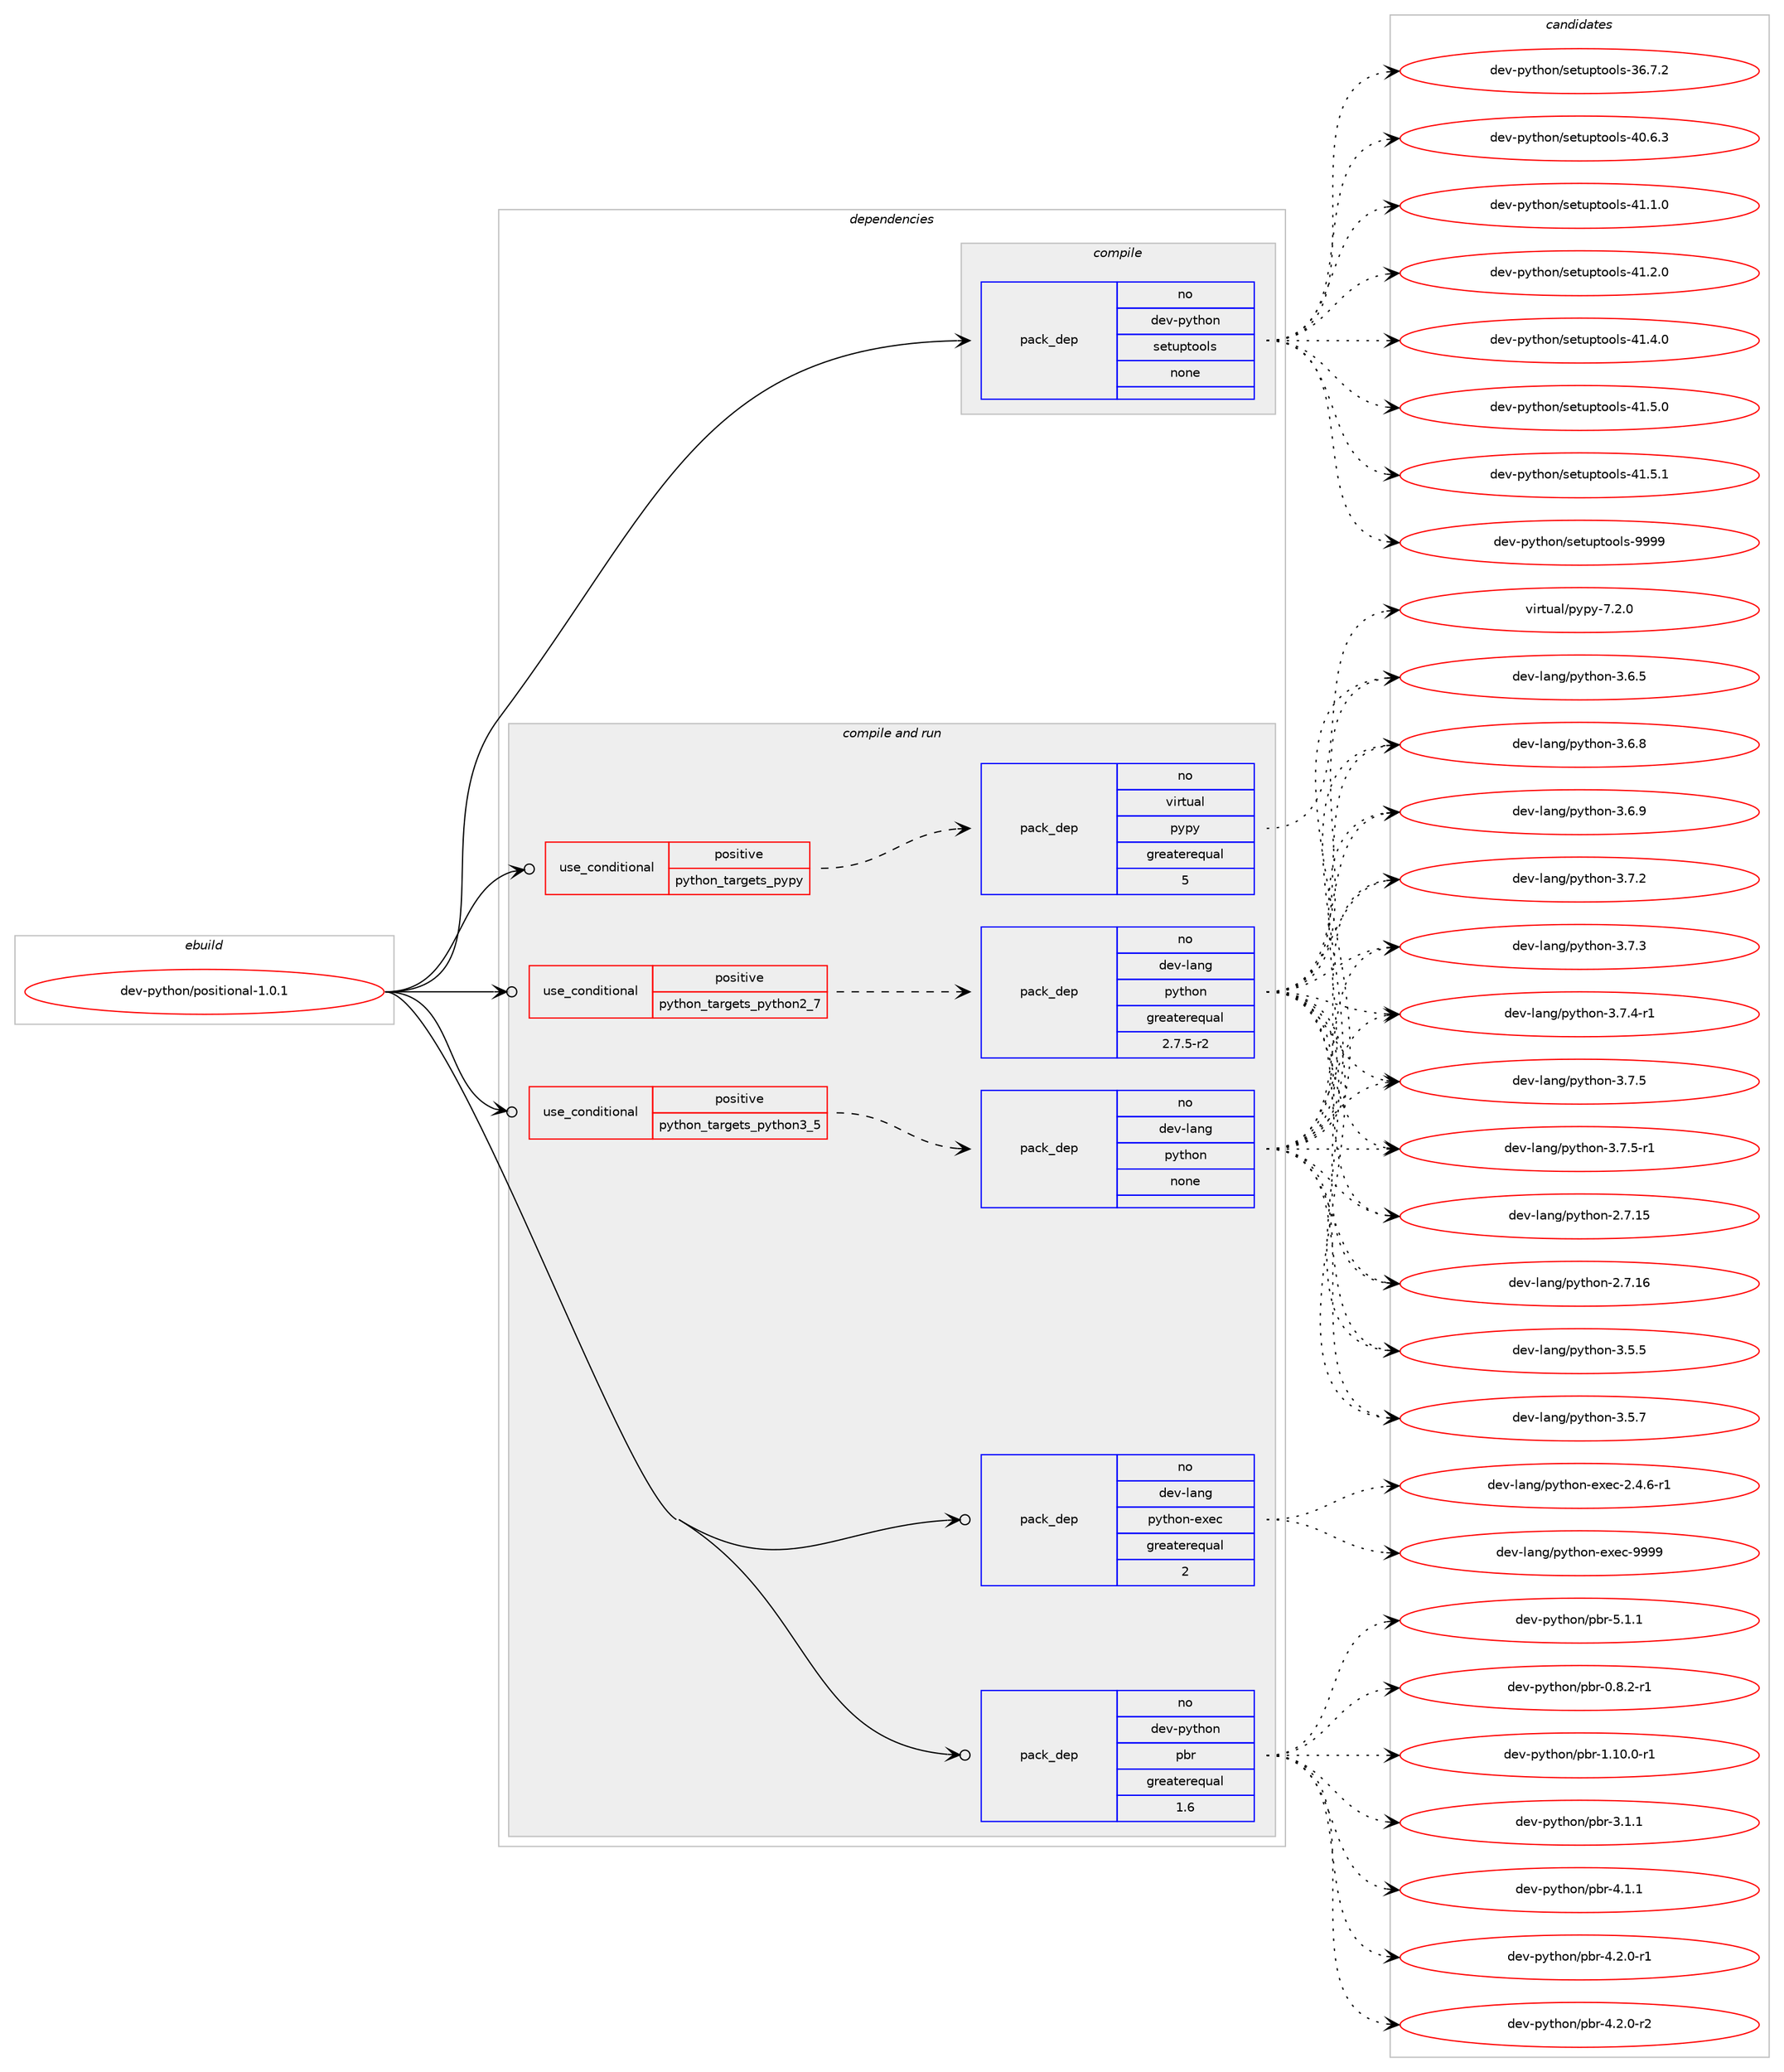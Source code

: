 digraph prolog {

# *************
# Graph options
# *************

newrank=true;
concentrate=true;
compound=true;
graph [rankdir=LR,fontname=Helvetica,fontsize=10,ranksep=1.5];#, ranksep=2.5, nodesep=0.2];
edge  [arrowhead=vee];
node  [fontname=Helvetica,fontsize=10];

# **********
# The ebuild
# **********

subgraph cluster_leftcol {
color=gray;
rank=same;
label=<<i>ebuild</i>>;
id [label="dev-python/positional-1.0.1", color=red, width=4, href="../dev-python/positional-1.0.1.svg"];
}

# ****************
# The dependencies
# ****************

subgraph cluster_midcol {
color=gray;
label=<<i>dependencies</i>>;
subgraph cluster_compile {
fillcolor="#eeeeee";
style=filled;
label=<<i>compile</i>>;
subgraph pack466090 {
dependency622735 [label=<<TABLE BORDER="0" CELLBORDER="1" CELLSPACING="0" CELLPADDING="4" WIDTH="220"><TR><TD ROWSPAN="6" CELLPADDING="30">pack_dep</TD></TR><TR><TD WIDTH="110">no</TD></TR><TR><TD>dev-python</TD></TR><TR><TD>setuptools</TD></TR><TR><TD>none</TD></TR><TR><TD></TD></TR></TABLE>>, shape=none, color=blue];
}
id:e -> dependency622735:w [weight=20,style="solid",arrowhead="vee"];
}
subgraph cluster_compileandrun {
fillcolor="#eeeeee";
style=filled;
label=<<i>compile and run</i>>;
subgraph cond144805 {
dependency622736 [label=<<TABLE BORDER="0" CELLBORDER="1" CELLSPACING="0" CELLPADDING="4"><TR><TD ROWSPAN="3" CELLPADDING="10">use_conditional</TD></TR><TR><TD>positive</TD></TR><TR><TD>python_targets_pypy</TD></TR></TABLE>>, shape=none, color=red];
subgraph pack466091 {
dependency622737 [label=<<TABLE BORDER="0" CELLBORDER="1" CELLSPACING="0" CELLPADDING="4" WIDTH="220"><TR><TD ROWSPAN="6" CELLPADDING="30">pack_dep</TD></TR><TR><TD WIDTH="110">no</TD></TR><TR><TD>virtual</TD></TR><TR><TD>pypy</TD></TR><TR><TD>greaterequal</TD></TR><TR><TD>5</TD></TR></TABLE>>, shape=none, color=blue];
}
dependency622736:e -> dependency622737:w [weight=20,style="dashed",arrowhead="vee"];
}
id:e -> dependency622736:w [weight=20,style="solid",arrowhead="odotvee"];
subgraph cond144806 {
dependency622738 [label=<<TABLE BORDER="0" CELLBORDER="1" CELLSPACING="0" CELLPADDING="4"><TR><TD ROWSPAN="3" CELLPADDING="10">use_conditional</TD></TR><TR><TD>positive</TD></TR><TR><TD>python_targets_python2_7</TD></TR></TABLE>>, shape=none, color=red];
subgraph pack466092 {
dependency622739 [label=<<TABLE BORDER="0" CELLBORDER="1" CELLSPACING="0" CELLPADDING="4" WIDTH="220"><TR><TD ROWSPAN="6" CELLPADDING="30">pack_dep</TD></TR><TR><TD WIDTH="110">no</TD></TR><TR><TD>dev-lang</TD></TR><TR><TD>python</TD></TR><TR><TD>greaterequal</TD></TR><TR><TD>2.7.5-r2</TD></TR></TABLE>>, shape=none, color=blue];
}
dependency622738:e -> dependency622739:w [weight=20,style="dashed",arrowhead="vee"];
}
id:e -> dependency622738:w [weight=20,style="solid",arrowhead="odotvee"];
subgraph cond144807 {
dependency622740 [label=<<TABLE BORDER="0" CELLBORDER="1" CELLSPACING="0" CELLPADDING="4"><TR><TD ROWSPAN="3" CELLPADDING="10">use_conditional</TD></TR><TR><TD>positive</TD></TR><TR><TD>python_targets_python3_5</TD></TR></TABLE>>, shape=none, color=red];
subgraph pack466093 {
dependency622741 [label=<<TABLE BORDER="0" CELLBORDER="1" CELLSPACING="0" CELLPADDING="4" WIDTH="220"><TR><TD ROWSPAN="6" CELLPADDING="30">pack_dep</TD></TR><TR><TD WIDTH="110">no</TD></TR><TR><TD>dev-lang</TD></TR><TR><TD>python</TD></TR><TR><TD>none</TD></TR><TR><TD></TD></TR></TABLE>>, shape=none, color=blue];
}
dependency622740:e -> dependency622741:w [weight=20,style="dashed",arrowhead="vee"];
}
id:e -> dependency622740:w [weight=20,style="solid",arrowhead="odotvee"];
subgraph pack466094 {
dependency622742 [label=<<TABLE BORDER="0" CELLBORDER="1" CELLSPACING="0" CELLPADDING="4" WIDTH="220"><TR><TD ROWSPAN="6" CELLPADDING="30">pack_dep</TD></TR><TR><TD WIDTH="110">no</TD></TR><TR><TD>dev-lang</TD></TR><TR><TD>python-exec</TD></TR><TR><TD>greaterequal</TD></TR><TR><TD>2</TD></TR></TABLE>>, shape=none, color=blue];
}
id:e -> dependency622742:w [weight=20,style="solid",arrowhead="odotvee"];
subgraph pack466095 {
dependency622743 [label=<<TABLE BORDER="0" CELLBORDER="1" CELLSPACING="0" CELLPADDING="4" WIDTH="220"><TR><TD ROWSPAN="6" CELLPADDING="30">pack_dep</TD></TR><TR><TD WIDTH="110">no</TD></TR><TR><TD>dev-python</TD></TR><TR><TD>pbr</TD></TR><TR><TD>greaterequal</TD></TR><TR><TD>1.6</TD></TR></TABLE>>, shape=none, color=blue];
}
id:e -> dependency622743:w [weight=20,style="solid",arrowhead="odotvee"];
}
subgraph cluster_run {
fillcolor="#eeeeee";
style=filled;
label=<<i>run</i>>;
}
}

# **************
# The candidates
# **************

subgraph cluster_choices {
rank=same;
color=gray;
label=<<i>candidates</i>>;

subgraph choice466090 {
color=black;
nodesep=1;
choice100101118451121211161041111104711510111611711211611111110811545515446554650 [label="dev-python/setuptools-36.7.2", color=red, width=4,href="../dev-python/setuptools-36.7.2.svg"];
choice100101118451121211161041111104711510111611711211611111110811545524846544651 [label="dev-python/setuptools-40.6.3", color=red, width=4,href="../dev-python/setuptools-40.6.3.svg"];
choice100101118451121211161041111104711510111611711211611111110811545524946494648 [label="dev-python/setuptools-41.1.0", color=red, width=4,href="../dev-python/setuptools-41.1.0.svg"];
choice100101118451121211161041111104711510111611711211611111110811545524946504648 [label="dev-python/setuptools-41.2.0", color=red, width=4,href="../dev-python/setuptools-41.2.0.svg"];
choice100101118451121211161041111104711510111611711211611111110811545524946524648 [label="dev-python/setuptools-41.4.0", color=red, width=4,href="../dev-python/setuptools-41.4.0.svg"];
choice100101118451121211161041111104711510111611711211611111110811545524946534648 [label="dev-python/setuptools-41.5.0", color=red, width=4,href="../dev-python/setuptools-41.5.0.svg"];
choice100101118451121211161041111104711510111611711211611111110811545524946534649 [label="dev-python/setuptools-41.5.1", color=red, width=4,href="../dev-python/setuptools-41.5.1.svg"];
choice10010111845112121116104111110471151011161171121161111111081154557575757 [label="dev-python/setuptools-9999", color=red, width=4,href="../dev-python/setuptools-9999.svg"];
dependency622735:e -> choice100101118451121211161041111104711510111611711211611111110811545515446554650:w [style=dotted,weight="100"];
dependency622735:e -> choice100101118451121211161041111104711510111611711211611111110811545524846544651:w [style=dotted,weight="100"];
dependency622735:e -> choice100101118451121211161041111104711510111611711211611111110811545524946494648:w [style=dotted,weight="100"];
dependency622735:e -> choice100101118451121211161041111104711510111611711211611111110811545524946504648:w [style=dotted,weight="100"];
dependency622735:e -> choice100101118451121211161041111104711510111611711211611111110811545524946524648:w [style=dotted,weight="100"];
dependency622735:e -> choice100101118451121211161041111104711510111611711211611111110811545524946534648:w [style=dotted,weight="100"];
dependency622735:e -> choice100101118451121211161041111104711510111611711211611111110811545524946534649:w [style=dotted,weight="100"];
dependency622735:e -> choice10010111845112121116104111110471151011161171121161111111081154557575757:w [style=dotted,weight="100"];
}
subgraph choice466091 {
color=black;
nodesep=1;
choice1181051141161179710847112121112121455546504648 [label="virtual/pypy-7.2.0", color=red, width=4,href="../virtual/pypy-7.2.0.svg"];
dependency622737:e -> choice1181051141161179710847112121112121455546504648:w [style=dotted,weight="100"];
}
subgraph choice466092 {
color=black;
nodesep=1;
choice10010111845108971101034711212111610411111045504655464953 [label="dev-lang/python-2.7.15", color=red, width=4,href="../dev-lang/python-2.7.15.svg"];
choice10010111845108971101034711212111610411111045504655464954 [label="dev-lang/python-2.7.16", color=red, width=4,href="../dev-lang/python-2.7.16.svg"];
choice100101118451089711010347112121116104111110455146534653 [label="dev-lang/python-3.5.5", color=red, width=4,href="../dev-lang/python-3.5.5.svg"];
choice100101118451089711010347112121116104111110455146534655 [label="dev-lang/python-3.5.7", color=red, width=4,href="../dev-lang/python-3.5.7.svg"];
choice100101118451089711010347112121116104111110455146544653 [label="dev-lang/python-3.6.5", color=red, width=4,href="../dev-lang/python-3.6.5.svg"];
choice100101118451089711010347112121116104111110455146544656 [label="dev-lang/python-3.6.8", color=red, width=4,href="../dev-lang/python-3.6.8.svg"];
choice100101118451089711010347112121116104111110455146544657 [label="dev-lang/python-3.6.9", color=red, width=4,href="../dev-lang/python-3.6.9.svg"];
choice100101118451089711010347112121116104111110455146554650 [label="dev-lang/python-3.7.2", color=red, width=4,href="../dev-lang/python-3.7.2.svg"];
choice100101118451089711010347112121116104111110455146554651 [label="dev-lang/python-3.7.3", color=red, width=4,href="../dev-lang/python-3.7.3.svg"];
choice1001011184510897110103471121211161041111104551465546524511449 [label="dev-lang/python-3.7.4-r1", color=red, width=4,href="../dev-lang/python-3.7.4-r1.svg"];
choice100101118451089711010347112121116104111110455146554653 [label="dev-lang/python-3.7.5", color=red, width=4,href="../dev-lang/python-3.7.5.svg"];
choice1001011184510897110103471121211161041111104551465546534511449 [label="dev-lang/python-3.7.5-r1", color=red, width=4,href="../dev-lang/python-3.7.5-r1.svg"];
dependency622739:e -> choice10010111845108971101034711212111610411111045504655464953:w [style=dotted,weight="100"];
dependency622739:e -> choice10010111845108971101034711212111610411111045504655464954:w [style=dotted,weight="100"];
dependency622739:e -> choice100101118451089711010347112121116104111110455146534653:w [style=dotted,weight="100"];
dependency622739:e -> choice100101118451089711010347112121116104111110455146534655:w [style=dotted,weight="100"];
dependency622739:e -> choice100101118451089711010347112121116104111110455146544653:w [style=dotted,weight="100"];
dependency622739:e -> choice100101118451089711010347112121116104111110455146544656:w [style=dotted,weight="100"];
dependency622739:e -> choice100101118451089711010347112121116104111110455146544657:w [style=dotted,weight="100"];
dependency622739:e -> choice100101118451089711010347112121116104111110455146554650:w [style=dotted,weight="100"];
dependency622739:e -> choice100101118451089711010347112121116104111110455146554651:w [style=dotted,weight="100"];
dependency622739:e -> choice1001011184510897110103471121211161041111104551465546524511449:w [style=dotted,weight="100"];
dependency622739:e -> choice100101118451089711010347112121116104111110455146554653:w [style=dotted,weight="100"];
dependency622739:e -> choice1001011184510897110103471121211161041111104551465546534511449:w [style=dotted,weight="100"];
}
subgraph choice466093 {
color=black;
nodesep=1;
choice10010111845108971101034711212111610411111045504655464953 [label="dev-lang/python-2.7.15", color=red, width=4,href="../dev-lang/python-2.7.15.svg"];
choice10010111845108971101034711212111610411111045504655464954 [label="dev-lang/python-2.7.16", color=red, width=4,href="../dev-lang/python-2.7.16.svg"];
choice100101118451089711010347112121116104111110455146534653 [label="dev-lang/python-3.5.5", color=red, width=4,href="../dev-lang/python-3.5.5.svg"];
choice100101118451089711010347112121116104111110455146534655 [label="dev-lang/python-3.5.7", color=red, width=4,href="../dev-lang/python-3.5.7.svg"];
choice100101118451089711010347112121116104111110455146544653 [label="dev-lang/python-3.6.5", color=red, width=4,href="../dev-lang/python-3.6.5.svg"];
choice100101118451089711010347112121116104111110455146544656 [label="dev-lang/python-3.6.8", color=red, width=4,href="../dev-lang/python-3.6.8.svg"];
choice100101118451089711010347112121116104111110455146544657 [label="dev-lang/python-3.6.9", color=red, width=4,href="../dev-lang/python-3.6.9.svg"];
choice100101118451089711010347112121116104111110455146554650 [label="dev-lang/python-3.7.2", color=red, width=4,href="../dev-lang/python-3.7.2.svg"];
choice100101118451089711010347112121116104111110455146554651 [label="dev-lang/python-3.7.3", color=red, width=4,href="../dev-lang/python-3.7.3.svg"];
choice1001011184510897110103471121211161041111104551465546524511449 [label="dev-lang/python-3.7.4-r1", color=red, width=4,href="../dev-lang/python-3.7.4-r1.svg"];
choice100101118451089711010347112121116104111110455146554653 [label="dev-lang/python-3.7.5", color=red, width=4,href="../dev-lang/python-3.7.5.svg"];
choice1001011184510897110103471121211161041111104551465546534511449 [label="dev-lang/python-3.7.5-r1", color=red, width=4,href="../dev-lang/python-3.7.5-r1.svg"];
dependency622741:e -> choice10010111845108971101034711212111610411111045504655464953:w [style=dotted,weight="100"];
dependency622741:e -> choice10010111845108971101034711212111610411111045504655464954:w [style=dotted,weight="100"];
dependency622741:e -> choice100101118451089711010347112121116104111110455146534653:w [style=dotted,weight="100"];
dependency622741:e -> choice100101118451089711010347112121116104111110455146534655:w [style=dotted,weight="100"];
dependency622741:e -> choice100101118451089711010347112121116104111110455146544653:w [style=dotted,weight="100"];
dependency622741:e -> choice100101118451089711010347112121116104111110455146544656:w [style=dotted,weight="100"];
dependency622741:e -> choice100101118451089711010347112121116104111110455146544657:w [style=dotted,weight="100"];
dependency622741:e -> choice100101118451089711010347112121116104111110455146554650:w [style=dotted,weight="100"];
dependency622741:e -> choice100101118451089711010347112121116104111110455146554651:w [style=dotted,weight="100"];
dependency622741:e -> choice1001011184510897110103471121211161041111104551465546524511449:w [style=dotted,weight="100"];
dependency622741:e -> choice100101118451089711010347112121116104111110455146554653:w [style=dotted,weight="100"];
dependency622741:e -> choice1001011184510897110103471121211161041111104551465546534511449:w [style=dotted,weight="100"];
}
subgraph choice466094 {
color=black;
nodesep=1;
choice10010111845108971101034711212111610411111045101120101994550465246544511449 [label="dev-lang/python-exec-2.4.6-r1", color=red, width=4,href="../dev-lang/python-exec-2.4.6-r1.svg"];
choice10010111845108971101034711212111610411111045101120101994557575757 [label="dev-lang/python-exec-9999", color=red, width=4,href="../dev-lang/python-exec-9999.svg"];
dependency622742:e -> choice10010111845108971101034711212111610411111045101120101994550465246544511449:w [style=dotted,weight="100"];
dependency622742:e -> choice10010111845108971101034711212111610411111045101120101994557575757:w [style=dotted,weight="100"];
}
subgraph choice466095 {
color=black;
nodesep=1;
choice1001011184511212111610411111047112981144548465646504511449 [label="dev-python/pbr-0.8.2-r1", color=red, width=4,href="../dev-python/pbr-0.8.2-r1.svg"];
choice100101118451121211161041111104711298114454946494846484511449 [label="dev-python/pbr-1.10.0-r1", color=red, width=4,href="../dev-python/pbr-1.10.0-r1.svg"];
choice100101118451121211161041111104711298114455146494649 [label="dev-python/pbr-3.1.1", color=red, width=4,href="../dev-python/pbr-3.1.1.svg"];
choice100101118451121211161041111104711298114455246494649 [label="dev-python/pbr-4.1.1", color=red, width=4,href="../dev-python/pbr-4.1.1.svg"];
choice1001011184511212111610411111047112981144552465046484511449 [label="dev-python/pbr-4.2.0-r1", color=red, width=4,href="../dev-python/pbr-4.2.0-r1.svg"];
choice1001011184511212111610411111047112981144552465046484511450 [label="dev-python/pbr-4.2.0-r2", color=red, width=4,href="../dev-python/pbr-4.2.0-r2.svg"];
choice100101118451121211161041111104711298114455346494649 [label="dev-python/pbr-5.1.1", color=red, width=4,href="../dev-python/pbr-5.1.1.svg"];
dependency622743:e -> choice1001011184511212111610411111047112981144548465646504511449:w [style=dotted,weight="100"];
dependency622743:e -> choice100101118451121211161041111104711298114454946494846484511449:w [style=dotted,weight="100"];
dependency622743:e -> choice100101118451121211161041111104711298114455146494649:w [style=dotted,weight="100"];
dependency622743:e -> choice100101118451121211161041111104711298114455246494649:w [style=dotted,weight="100"];
dependency622743:e -> choice1001011184511212111610411111047112981144552465046484511449:w [style=dotted,weight="100"];
dependency622743:e -> choice1001011184511212111610411111047112981144552465046484511450:w [style=dotted,weight="100"];
dependency622743:e -> choice100101118451121211161041111104711298114455346494649:w [style=dotted,weight="100"];
}
}

}
